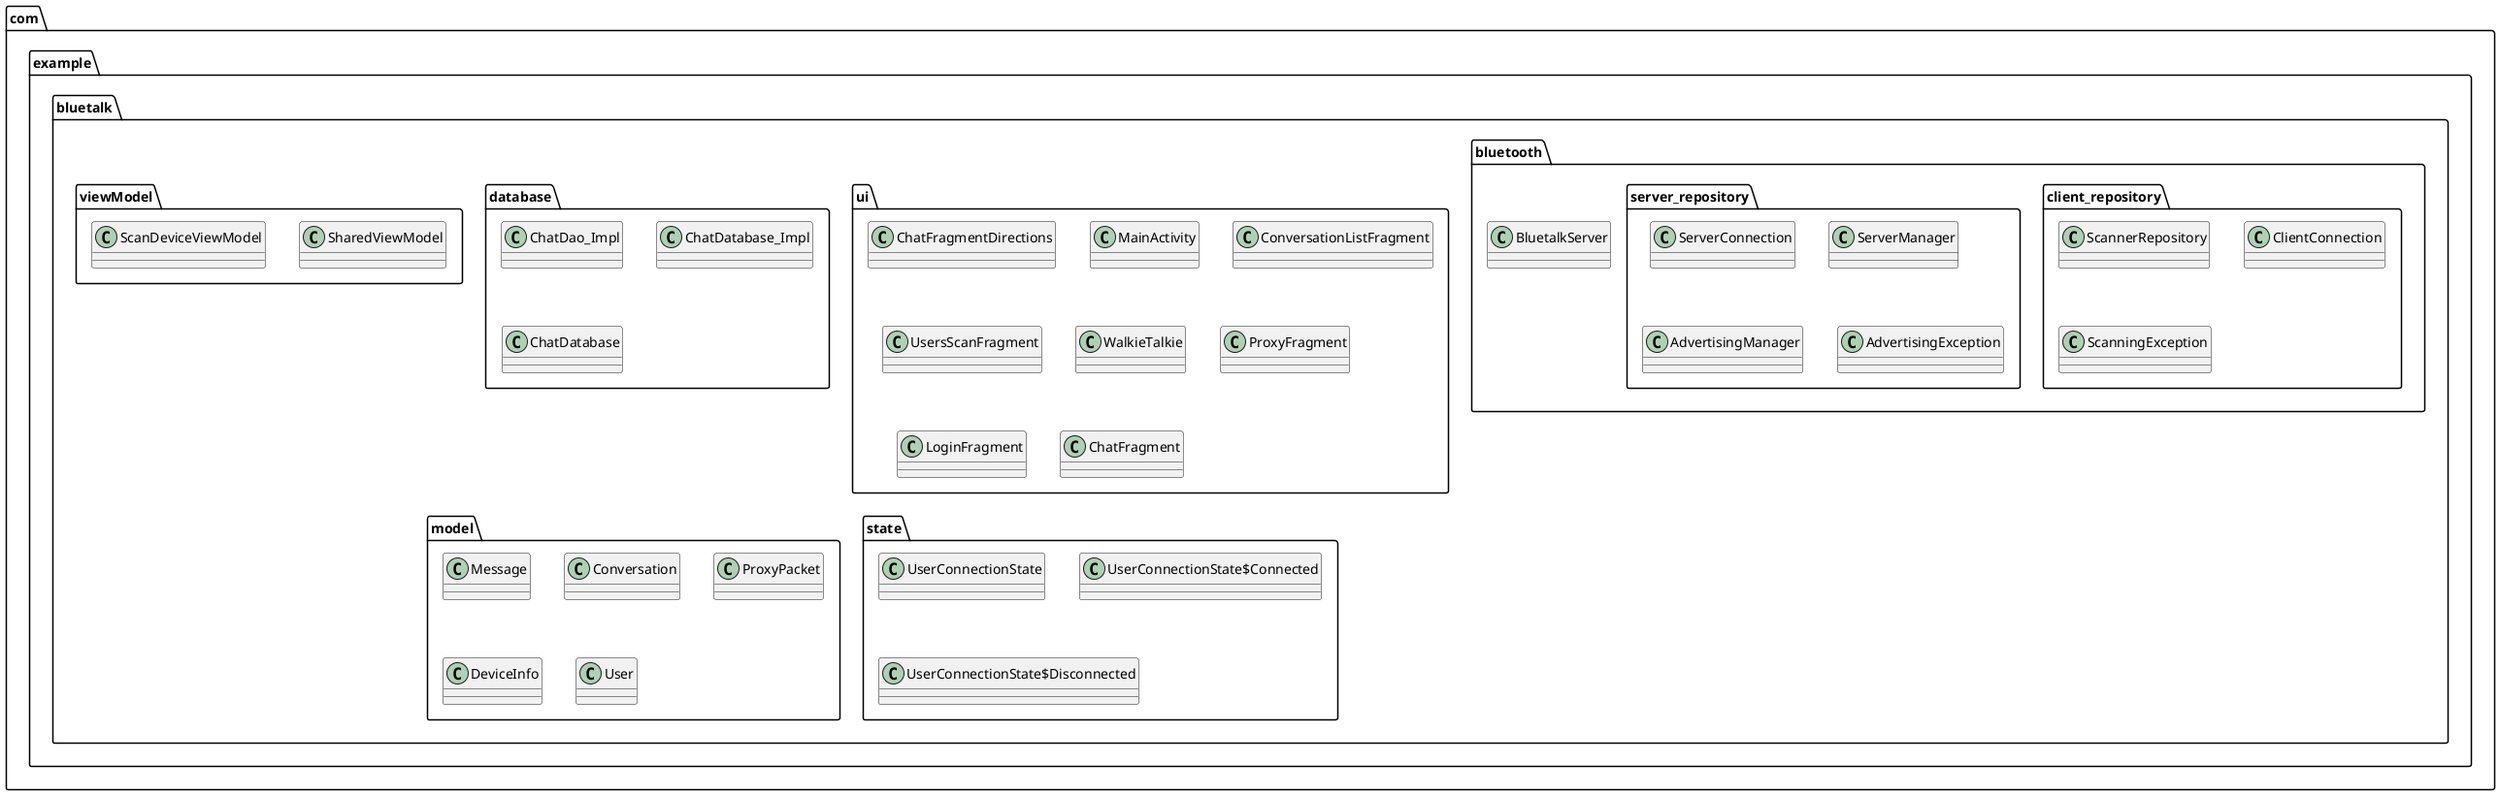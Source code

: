 @startuml

class com.example.bluetalk.bluetooth.BluetalkServer {
}

class com.example.bluetalk.ui.ChatFragmentDirections {
}

class com.example.bluetalk.ui.MainActivity {
}

class com.example.bluetalk.database.ChatDao_Impl {
}

class com.example.bluetalk.ui.ConversationListFragment {
}

class com.example.bluetalk.ui.UsersScanFragment {
}

class com.example.bluetalk.ui.WalkieTalkie {
}

class com.example.bluetalk.database.ChatDatabase_Impl {
}

class com.example.bluetalk.ui.ProxyFragment {
}

class com.example.bluetalk.ui.LoginFragment {
}

class com.example.bluetalk.state.UserConnectionState {
}

class com.example.bluetalk.state.UserConnectionState$Connected {
}

class com.example.bluetalk.state.UserConnectionState$Disconnected {
}

class com.example.bluetalk.ui.ChatFragment {
}

class com.example.bluetalk.viewModel.SharedViewModel {
}

class com.example.bluetalk.viewModel.ScanDeviceViewModel {
}

class com.example.bluetalk.database.ChatDatabase {
}

class com.example.bluetalk.model.Message {
}

class com.example.bluetalk.model.Conversation {
}

class com.example.bluetalk.model.ProxyPacket {
}

class com.example.bluetalk.model.DeviceInfo {
}

class com.example.bluetalk.model.User {
}

class com.example.bluetalk.bluetooth.client_repository.ScannerRepository {
}

class com.example.bluetalk.bluetooth.client_repository.ClientConnection {
}

class com.example.bluetalk.bluetooth.server_repository.ServerConnection {
}

class com.example.bluetalk.bluetooth.server_repository.ServerManager {
}

class com.example.bluetalk.bluetooth.server_repository.AdvertisingManager {
}

class com.example.bluetalk.bluetooth.server_repository.AdvertisingException {
}

class com.example.bluetalk.bluetooth.client_repository.ScanningException {
}

@enduml
